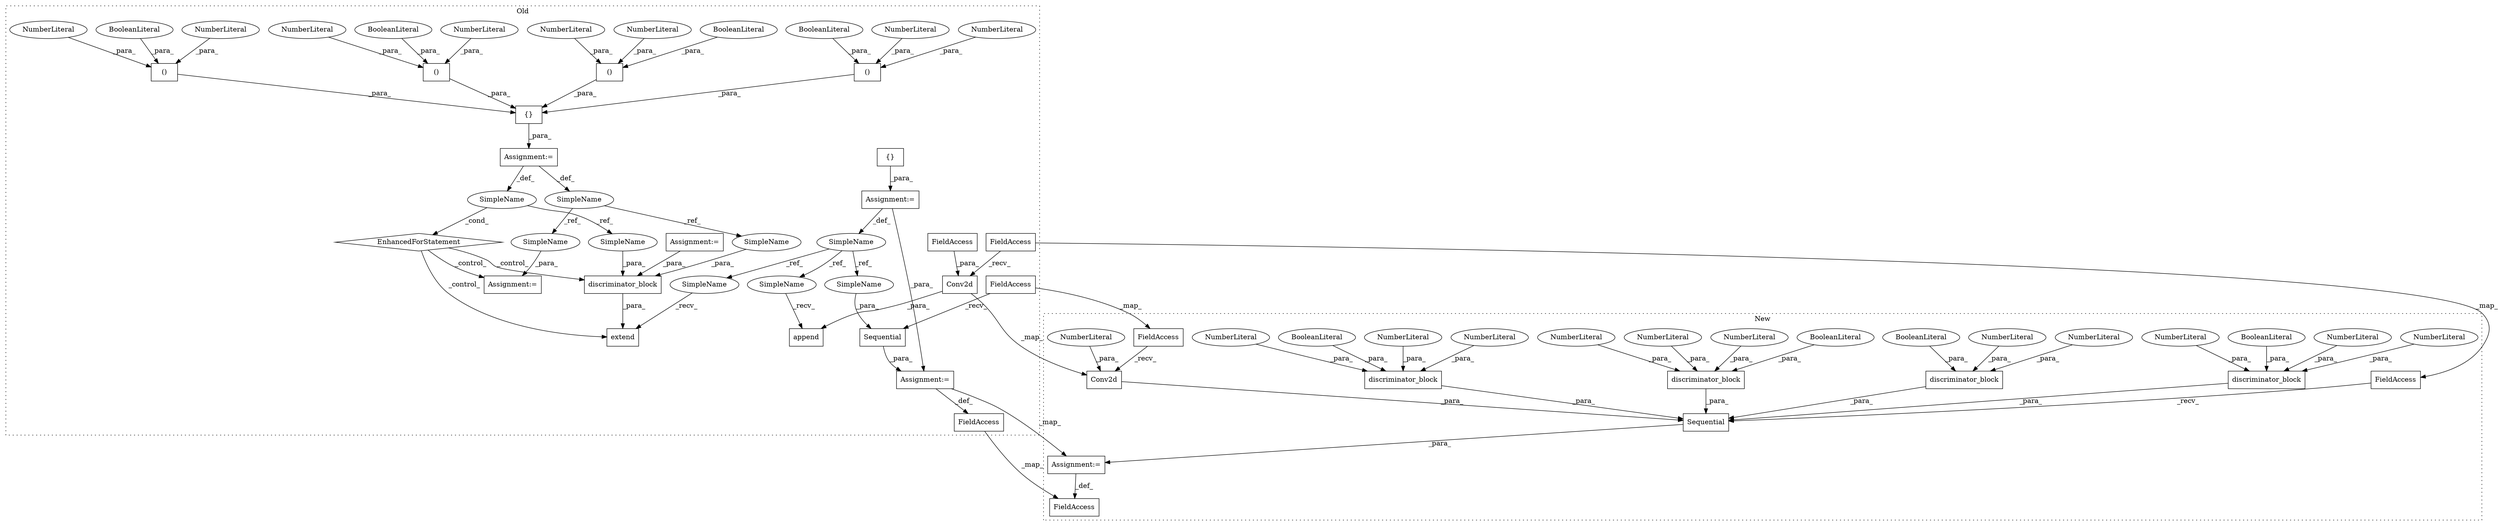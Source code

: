 digraph G {
subgraph cluster0 {
1 [label="()" a="106" s="5407" l="34" shape="box"];
3 [label="NumberLiteral" a="34" s="5423" l="1" shape="ellipse"];
4 [label="Assignment:=" a="7" s="5223,5525" l="104,2" shape="box"];
5 [label="{}" a="4" s="5360,5523" l="6,2" shape="box"];
6 [label="()" a="106" s="5489" l="34" shape="box"];
7 [label="NumberLiteral" a="34" s="5407" l="3" shape="ellipse"];
8 [label="()" a="106" s="5366" l="34" shape="box"];
9 [label="NumberLiteral" a="34" s="5366" l="2" shape="ellipse"];
10 [label="()" a="106" s="5448" l="34" shape="box"];
11 [label="NumberLiteral" a="34" s="5505" l="1" shape="ellipse"];
12 [label="EnhancedForStatement" a="70" s="5223,5525" l="104,2" shape="diamond"];
13 [label="BooleanLiteral" a="9" s="5478" l="4" shape="ellipse"];
14 [label="SimpleName" a="42" s="5339" l="9" shape="ellipse"];
15 [label="extend" a="32" s="5542,5609" l="7,1" shape="box"];
16 [label="{}" a="4" s="5187" l="2" shape="box"];
17 [label="BooleanLiteral" a="9" s="5395" l="5" shape="ellipse"];
18 [label="BooleanLiteral" a="9" s="5437" l="4" shape="ellipse"];
19 [label="BooleanLiteral" a="9" s="5519" l="4" shape="ellipse"];
20 [label="discriminator_block" a="32" s="5549,5608" l="20,1" shape="box"];
21 [label="Assignment:=" a="7" s="5205" l="1" shape="box"];
22 [label="Assignment:=" a="7" s="5628" l="1" shape="box"];
23 [label="Assignment:=" a="7" s="5177" l="1" shape="box"];
25 [label="FieldAccess" a="22" s="5709" l="10" shape="box"];
26 [label="SimpleName" a="42" s="5171" l="6" shape="ellipse"];
27 [label="Sequential" a="32" s="5729,5746" l="11,1" shape="box"];
39 [label="NumberLiteral" a="34" s="5489" l="3" shape="ellipse"];
40 [label="NumberLiteral" a="34" s="5381" l="1" shape="ellipse"];
41 [label="NumberLiteral" a="34" s="5448" l="3" shape="ellipse"];
42 [label="NumberLiteral" a="34" s="5464" l="1" shape="ellipse"];
46 [label="SimpleName" a="42" s="5288" l="11" shape="ellipse"];
52 [label="append" a="32" s="5659,5702" l="7,1" shape="box"];
54 [label="Conv2d" a="32" s="5675,5701" l="7,1" shape="box"];
56 [label="FieldAccess" a="22" s="5682" l="11" shape="box"];
57 [label="FieldAccess" a="22" s="5720" l="8" shape="box"];
60 [label="Assignment:=" a="7" s="5719" l="1" shape="box"];
62 [label="FieldAccess" a="22" s="5666" l="8" shape="box"];
63 [label="SimpleName" a="42" s="5629" l="11" shape="ellipse"];
64 [label="SimpleName" a="42" s="5580" l="11" shape="ellipse"];
65 [label="SimpleName" a="42" s="5599" l="9" shape="ellipse"];
66 [label="SimpleName" a="42" s="5740" l="6" shape="ellipse"];
67 [label="SimpleName" a="42" s="5535" l="6" shape="ellipse"];
68 [label="SimpleName" a="42" s="5652" l="6" shape="ellipse"];
label = "Old";
style="dotted";
}
subgraph cluster1 {
2 [label="Sequential" a="32" s="5171,5361" l="11,1" shape="box"];
24 [label="FieldAccess" a="22" s="5151" l="10" shape="box"];
28 [label="discriminator_block" a="32" s="5226,5259" l="20,1" shape="box"];
29 [label="NumberLiteral" a="34" s="5249" l="3" shape="ellipse"];
30 [label="discriminator_block" a="32" s="5182,5224" l="20,1" shape="box"];
31 [label="NumberLiteral" a="34" s="5246" l="2" shape="ellipse"];
32 [label="NumberLiteral" a="34" s="5217" l="1" shape="ellipse"];
33 [label="discriminator_block" a="32" s="5297,5331" l="20,1" shape="box"];
34 [label="NumberLiteral" a="34" s="5253" l="1" shape="ellipse"];
35 [label="NumberLiteral" a="34" s="5214" l="2" shape="ellipse"];
36 [label="NumberLiteral" a="34" s="5321" l="3" shape="ellipse"];
37 [label="NumberLiteral" a="34" s="5317" l="3" shape="ellipse"];
38 [label="NumberLiteral" a="34" s="5325" l="1" shape="ellipse"];
43 [label="BooleanLiteral" a="9" s="5255" l="4" shape="ellipse"];
44 [label="BooleanLiteral" a="9" s="5327" l="4" shape="ellipse"];
45 [label="BooleanLiteral" a="9" s="5219" l="5" shape="ellipse"];
47 [label="discriminator_block" a="32" s="5261,5295" l="20,1" shape="box"];
48 [label="NumberLiteral" a="34" s="5289" l="1" shape="ellipse"];
49 [label="NumberLiteral" a="34" s="5281" l="3" shape="ellipse"];
50 [label="NumberLiteral" a="34" s="5285" l="3" shape="ellipse"];
51 [label="BooleanLiteral" a="9" s="5291" l="4" shape="ellipse"];
53 [label="Conv2d" a="32" s="5342,5360" l="7,1" shape="box"];
55 [label="NumberLiteral" a="34" s="5349" l="3" shape="ellipse"];
58 [label="FieldAccess" a="22" s="5333" l="8" shape="box"];
59 [label="Assignment:=" a="7" s="5161" l="1" shape="box"];
61 [label="FieldAccess" a="22" s="5162" l="8" shape="box"];
label = "New";
style="dotted";
}
1 -> 5 [label="_para_"];
2 -> 59 [label="_para_"];
3 -> 1 [label="_para_"];
4 -> 14 [label="_def_"];
4 -> 46 [label="_def_"];
5 -> 4 [label="_para_"];
6 -> 5 [label="_para_"];
7 -> 1 [label="_para_"];
8 -> 5 [label="_para_"];
9 -> 8 [label="_para_"];
10 -> 5 [label="_para_"];
11 -> 6 [label="_para_"];
12 -> 20 [label="_control_"];
12 -> 15 [label="_control_"];
12 -> 22 [label="_control_"];
13 -> 10 [label="_para_"];
14 -> 65 [label="_ref_"];
14 -> 12 [label="_cond_"];
16 -> 23 [label="_para_"];
17 -> 8 [label="_para_"];
18 -> 1 [label="_para_"];
19 -> 6 [label="_para_"];
20 -> 15 [label="_para_"];
21 -> 20 [label="_para_"];
23 -> 60 [label="_para_"];
23 -> 26 [label="_def_"];
25 -> 24 [label="_map_"];
26 -> 67 [label="_ref_"];
26 -> 68 [label="_ref_"];
26 -> 66 [label="_ref_"];
27 -> 60 [label="_para_"];
28 -> 2 [label="_para_"];
29 -> 28 [label="_para_"];
30 -> 2 [label="_para_"];
31 -> 28 [label="_para_"];
32 -> 30 [label="_para_"];
33 -> 2 [label="_para_"];
34 -> 28 [label="_para_"];
35 -> 30 [label="_para_"];
36 -> 33 [label="_para_"];
37 -> 33 [label="_para_"];
38 -> 33 [label="_para_"];
39 -> 6 [label="_para_"];
40 -> 8 [label="_para_"];
41 -> 10 [label="_para_"];
42 -> 10 [label="_para_"];
43 -> 28 [label="_para_"];
44 -> 33 [label="_para_"];
45 -> 30 [label="_para_"];
46 -> 64 [label="_ref_"];
46 -> 63 [label="_ref_"];
47 -> 2 [label="_para_"];
48 -> 47 [label="_para_"];
49 -> 47 [label="_para_"];
50 -> 47 [label="_para_"];
51 -> 47 [label="_para_"];
53 -> 2 [label="_para_"];
54 -> 53 [label="_map_"];
54 -> 52 [label="_para_"];
55 -> 53 [label="_para_"];
56 -> 54 [label="_para_"];
57 -> 58 [label="_map_"];
57 -> 27 [label="_recv_"];
58 -> 53 [label="_recv_"];
59 -> 24 [label="_def_"];
60 -> 59 [label="_map_"];
60 -> 25 [label="_def_"];
61 -> 2 [label="_recv_"];
62 -> 61 [label="_map_"];
62 -> 54 [label="_recv_"];
63 -> 22 [label="_para_"];
64 -> 20 [label="_para_"];
65 -> 20 [label="_para_"];
66 -> 27 [label="_para_"];
67 -> 15 [label="_recv_"];
68 -> 52 [label="_recv_"];
}